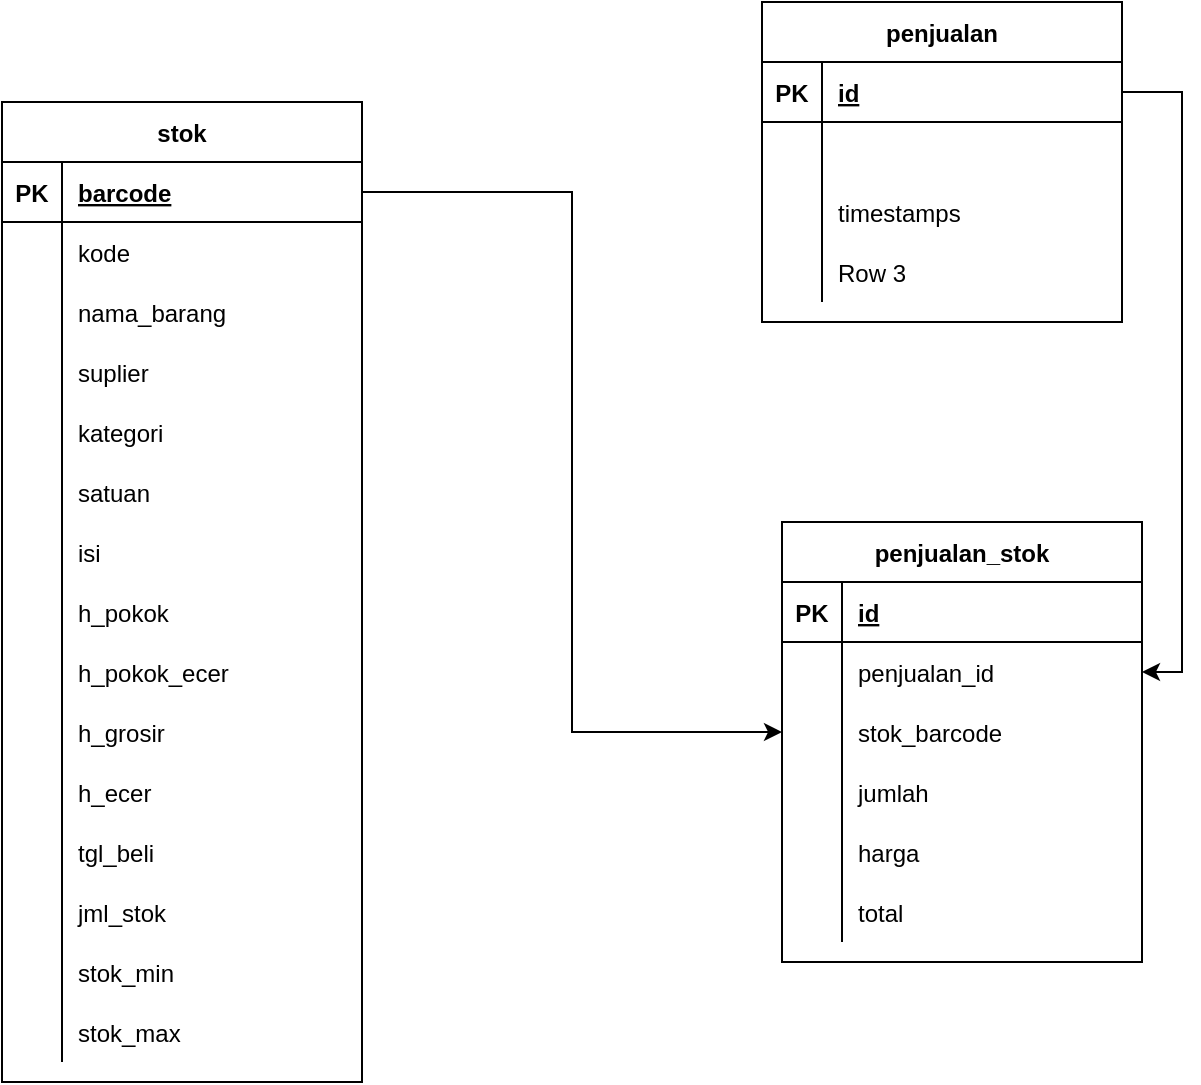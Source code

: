 <mxfile version="13.4.4" type="device"><diagram id="VTBkDLandw1BDAKtpWMi" name="Page-1"><mxGraphModel dx="1422" dy="822" grid="1" gridSize="10" guides="1" tooltips="1" connect="1" arrows="1" fold="1" page="1" pageScale="1" pageWidth="850" pageHeight="1100" math="0" shadow="0"><root><mxCell id="0"/><mxCell id="1" parent="0"/><mxCell id="_h486W26U7-cf-3PZVI8-1" value="stok" style="shape=table;startSize=30;container=1;collapsible=1;childLayout=tableLayout;fixedRows=1;rowLines=0;fontStyle=1;align=center;resizeLast=1;" vertex="1" parent="1"><mxGeometry x="190" y="110" width="180" height="490" as="geometry"/></mxCell><mxCell id="_h486W26U7-cf-3PZVI8-2" value="" style="shape=partialRectangle;collapsible=0;dropTarget=0;pointerEvents=0;fillColor=none;top=0;left=0;bottom=1;right=0;points=[[0,0.5],[1,0.5]];portConstraint=eastwest;" vertex="1" parent="_h486W26U7-cf-3PZVI8-1"><mxGeometry y="30" width="180" height="30" as="geometry"/></mxCell><mxCell id="_h486W26U7-cf-3PZVI8-3" value="PK" style="shape=partialRectangle;connectable=0;fillColor=none;top=0;left=0;bottom=0;right=0;fontStyle=1;overflow=hidden;" vertex="1" parent="_h486W26U7-cf-3PZVI8-2"><mxGeometry width="30" height="30" as="geometry"/></mxCell><mxCell id="_h486W26U7-cf-3PZVI8-4" value="barcode" style="shape=partialRectangle;connectable=0;fillColor=none;top=0;left=0;bottom=0;right=0;align=left;spacingLeft=6;fontStyle=5;overflow=hidden;" vertex="1" parent="_h486W26U7-cf-3PZVI8-2"><mxGeometry x="30" width="150" height="30" as="geometry"/></mxCell><mxCell id="_h486W26U7-cf-3PZVI8-5" value="" style="shape=partialRectangle;collapsible=0;dropTarget=0;pointerEvents=0;fillColor=none;top=0;left=0;bottom=0;right=0;points=[[0,0.5],[1,0.5]];portConstraint=eastwest;" vertex="1" parent="_h486W26U7-cf-3PZVI8-1"><mxGeometry y="60" width="180" height="30" as="geometry"/></mxCell><mxCell id="_h486W26U7-cf-3PZVI8-6" value="" style="shape=partialRectangle;connectable=0;fillColor=none;top=0;left=0;bottom=0;right=0;editable=1;overflow=hidden;" vertex="1" parent="_h486W26U7-cf-3PZVI8-5"><mxGeometry width="30" height="30" as="geometry"/></mxCell><mxCell id="_h486W26U7-cf-3PZVI8-7" value="kode" style="shape=partialRectangle;connectable=0;fillColor=none;top=0;left=0;bottom=0;right=0;align=left;spacingLeft=6;overflow=hidden;" vertex="1" parent="_h486W26U7-cf-3PZVI8-5"><mxGeometry x="30" width="150" height="30" as="geometry"/></mxCell><mxCell id="_h486W26U7-cf-3PZVI8-8" value="" style="shape=partialRectangle;collapsible=0;dropTarget=0;pointerEvents=0;fillColor=none;top=0;left=0;bottom=0;right=0;points=[[0,0.5],[1,0.5]];portConstraint=eastwest;" vertex="1" parent="_h486W26U7-cf-3PZVI8-1"><mxGeometry y="90" width="180" height="30" as="geometry"/></mxCell><mxCell id="_h486W26U7-cf-3PZVI8-9" value="" style="shape=partialRectangle;connectable=0;fillColor=none;top=0;left=0;bottom=0;right=0;editable=1;overflow=hidden;" vertex="1" parent="_h486W26U7-cf-3PZVI8-8"><mxGeometry width="30" height="30" as="geometry"/></mxCell><mxCell id="_h486W26U7-cf-3PZVI8-10" value="nama_barang" style="shape=partialRectangle;connectable=0;fillColor=none;top=0;left=0;bottom=0;right=0;align=left;spacingLeft=6;overflow=hidden;" vertex="1" parent="_h486W26U7-cf-3PZVI8-8"><mxGeometry x="30" width="150" height="30" as="geometry"/></mxCell><mxCell id="_h486W26U7-cf-3PZVI8-11" value="" style="shape=partialRectangle;collapsible=0;dropTarget=0;pointerEvents=0;fillColor=none;top=0;left=0;bottom=0;right=0;points=[[0,0.5],[1,0.5]];portConstraint=eastwest;" vertex="1" parent="_h486W26U7-cf-3PZVI8-1"><mxGeometry y="120" width="180" height="30" as="geometry"/></mxCell><mxCell id="_h486W26U7-cf-3PZVI8-12" value="" style="shape=partialRectangle;connectable=0;fillColor=none;top=0;left=0;bottom=0;right=0;editable=1;overflow=hidden;" vertex="1" parent="_h486W26U7-cf-3PZVI8-11"><mxGeometry width="30" height="30" as="geometry"/></mxCell><mxCell id="_h486W26U7-cf-3PZVI8-13" value="suplier" style="shape=partialRectangle;connectable=0;fillColor=none;top=0;left=0;bottom=0;right=0;align=left;spacingLeft=6;overflow=hidden;" vertex="1" parent="_h486W26U7-cf-3PZVI8-11"><mxGeometry x="30" width="150" height="30" as="geometry"/></mxCell><mxCell id="_h486W26U7-cf-3PZVI8-14" value="" style="shape=partialRectangle;collapsible=0;dropTarget=0;pointerEvents=0;fillColor=none;top=0;left=0;bottom=0;right=0;points=[[0,0.5],[1,0.5]];portConstraint=eastwest;" vertex="1" parent="_h486W26U7-cf-3PZVI8-1"><mxGeometry y="150" width="180" height="30" as="geometry"/></mxCell><mxCell id="_h486W26U7-cf-3PZVI8-15" value="" style="shape=partialRectangle;connectable=0;fillColor=none;top=0;left=0;bottom=0;right=0;editable=1;overflow=hidden;" vertex="1" parent="_h486W26U7-cf-3PZVI8-14"><mxGeometry width="30" height="30" as="geometry"/></mxCell><mxCell id="_h486W26U7-cf-3PZVI8-16" value="kategori" style="shape=partialRectangle;connectable=0;fillColor=none;top=0;left=0;bottom=0;right=0;align=left;spacingLeft=6;overflow=hidden;" vertex="1" parent="_h486W26U7-cf-3PZVI8-14"><mxGeometry x="30" width="150" height="30" as="geometry"/></mxCell><mxCell id="_h486W26U7-cf-3PZVI8-17" value="" style="shape=partialRectangle;collapsible=0;dropTarget=0;pointerEvents=0;fillColor=none;top=0;left=0;bottom=0;right=0;points=[[0,0.5],[1,0.5]];portConstraint=eastwest;" vertex="1" parent="_h486W26U7-cf-3PZVI8-1"><mxGeometry y="180" width="180" height="30" as="geometry"/></mxCell><mxCell id="_h486W26U7-cf-3PZVI8-18" value="" style="shape=partialRectangle;connectable=0;fillColor=none;top=0;left=0;bottom=0;right=0;editable=1;overflow=hidden;" vertex="1" parent="_h486W26U7-cf-3PZVI8-17"><mxGeometry width="30" height="30" as="geometry"/></mxCell><mxCell id="_h486W26U7-cf-3PZVI8-19" value="satuan" style="shape=partialRectangle;connectable=0;fillColor=none;top=0;left=0;bottom=0;right=0;align=left;spacingLeft=6;overflow=hidden;" vertex="1" parent="_h486W26U7-cf-3PZVI8-17"><mxGeometry x="30" width="150" height="30" as="geometry"/></mxCell><mxCell id="_h486W26U7-cf-3PZVI8-20" value="" style="shape=partialRectangle;collapsible=0;dropTarget=0;pointerEvents=0;fillColor=none;top=0;left=0;bottom=0;right=0;points=[[0,0.5],[1,0.5]];portConstraint=eastwest;" vertex="1" parent="_h486W26U7-cf-3PZVI8-1"><mxGeometry y="210" width="180" height="30" as="geometry"/></mxCell><mxCell id="_h486W26U7-cf-3PZVI8-21" value="" style="shape=partialRectangle;connectable=0;fillColor=none;top=0;left=0;bottom=0;right=0;editable=1;overflow=hidden;" vertex="1" parent="_h486W26U7-cf-3PZVI8-20"><mxGeometry width="30" height="30" as="geometry"/></mxCell><mxCell id="_h486W26U7-cf-3PZVI8-22" value="isi" style="shape=partialRectangle;connectable=0;fillColor=none;top=0;left=0;bottom=0;right=0;align=left;spacingLeft=6;overflow=hidden;" vertex="1" parent="_h486W26U7-cf-3PZVI8-20"><mxGeometry x="30" width="150" height="30" as="geometry"/></mxCell><mxCell id="_h486W26U7-cf-3PZVI8-23" value="" style="shape=partialRectangle;collapsible=0;dropTarget=0;pointerEvents=0;fillColor=none;top=0;left=0;bottom=0;right=0;points=[[0,0.5],[1,0.5]];portConstraint=eastwest;" vertex="1" parent="_h486W26U7-cf-3PZVI8-1"><mxGeometry y="240" width="180" height="30" as="geometry"/></mxCell><mxCell id="_h486W26U7-cf-3PZVI8-24" value="" style="shape=partialRectangle;connectable=0;fillColor=none;top=0;left=0;bottom=0;right=0;editable=1;overflow=hidden;" vertex="1" parent="_h486W26U7-cf-3PZVI8-23"><mxGeometry width="30" height="30" as="geometry"/></mxCell><mxCell id="_h486W26U7-cf-3PZVI8-25" value="h_pokok" style="shape=partialRectangle;connectable=0;fillColor=none;top=0;left=0;bottom=0;right=0;align=left;spacingLeft=6;overflow=hidden;" vertex="1" parent="_h486W26U7-cf-3PZVI8-23"><mxGeometry x="30" width="150" height="30" as="geometry"/></mxCell><mxCell id="_h486W26U7-cf-3PZVI8-26" value="" style="shape=partialRectangle;collapsible=0;dropTarget=0;pointerEvents=0;fillColor=none;top=0;left=0;bottom=0;right=0;points=[[0,0.5],[1,0.5]];portConstraint=eastwest;" vertex="1" parent="_h486W26U7-cf-3PZVI8-1"><mxGeometry y="270" width="180" height="30" as="geometry"/></mxCell><mxCell id="_h486W26U7-cf-3PZVI8-27" value="" style="shape=partialRectangle;connectable=0;fillColor=none;top=0;left=0;bottom=0;right=0;editable=1;overflow=hidden;" vertex="1" parent="_h486W26U7-cf-3PZVI8-26"><mxGeometry width="30" height="30" as="geometry"/></mxCell><mxCell id="_h486W26U7-cf-3PZVI8-28" value="h_pokok_ecer" style="shape=partialRectangle;connectable=0;fillColor=none;top=0;left=0;bottom=0;right=0;align=left;spacingLeft=6;overflow=hidden;" vertex="1" parent="_h486W26U7-cf-3PZVI8-26"><mxGeometry x="30" width="150" height="30" as="geometry"/></mxCell><mxCell id="_h486W26U7-cf-3PZVI8-29" value="" style="shape=partialRectangle;collapsible=0;dropTarget=0;pointerEvents=0;fillColor=none;top=0;left=0;bottom=0;right=0;points=[[0,0.5],[1,0.5]];portConstraint=eastwest;" vertex="1" parent="_h486W26U7-cf-3PZVI8-1"><mxGeometry y="300" width="180" height="30" as="geometry"/></mxCell><mxCell id="_h486W26U7-cf-3PZVI8-30" value="" style="shape=partialRectangle;connectable=0;fillColor=none;top=0;left=0;bottom=0;right=0;editable=1;overflow=hidden;" vertex="1" parent="_h486W26U7-cf-3PZVI8-29"><mxGeometry width="30" height="30" as="geometry"/></mxCell><mxCell id="_h486W26U7-cf-3PZVI8-31" value="h_grosir" style="shape=partialRectangle;connectable=0;fillColor=none;top=0;left=0;bottom=0;right=0;align=left;spacingLeft=6;overflow=hidden;" vertex="1" parent="_h486W26U7-cf-3PZVI8-29"><mxGeometry x="30" width="150" height="30" as="geometry"/></mxCell><mxCell id="_h486W26U7-cf-3PZVI8-32" value="" style="shape=partialRectangle;collapsible=0;dropTarget=0;pointerEvents=0;fillColor=none;top=0;left=0;bottom=0;right=0;points=[[0,0.5],[1,0.5]];portConstraint=eastwest;" vertex="1" parent="_h486W26U7-cf-3PZVI8-1"><mxGeometry y="330" width="180" height="30" as="geometry"/></mxCell><mxCell id="_h486W26U7-cf-3PZVI8-33" value="" style="shape=partialRectangle;connectable=0;fillColor=none;top=0;left=0;bottom=0;right=0;editable=1;overflow=hidden;" vertex="1" parent="_h486W26U7-cf-3PZVI8-32"><mxGeometry width="30" height="30" as="geometry"/></mxCell><mxCell id="_h486W26U7-cf-3PZVI8-34" value="h_ecer" style="shape=partialRectangle;connectable=0;fillColor=none;top=0;left=0;bottom=0;right=0;align=left;spacingLeft=6;overflow=hidden;" vertex="1" parent="_h486W26U7-cf-3PZVI8-32"><mxGeometry x="30" width="150" height="30" as="geometry"/></mxCell><mxCell id="_h486W26U7-cf-3PZVI8-35" value="" style="shape=partialRectangle;collapsible=0;dropTarget=0;pointerEvents=0;fillColor=none;top=0;left=0;bottom=0;right=0;points=[[0,0.5],[1,0.5]];portConstraint=eastwest;" vertex="1" parent="_h486W26U7-cf-3PZVI8-1"><mxGeometry y="360" width="180" height="30" as="geometry"/></mxCell><mxCell id="_h486W26U7-cf-3PZVI8-36" value="" style="shape=partialRectangle;connectable=0;fillColor=none;top=0;left=0;bottom=0;right=0;editable=1;overflow=hidden;" vertex="1" parent="_h486W26U7-cf-3PZVI8-35"><mxGeometry width="30" height="30" as="geometry"/></mxCell><mxCell id="_h486W26U7-cf-3PZVI8-37" value="tgl_beli" style="shape=partialRectangle;connectable=0;fillColor=none;top=0;left=0;bottom=0;right=0;align=left;spacingLeft=6;overflow=hidden;" vertex="1" parent="_h486W26U7-cf-3PZVI8-35"><mxGeometry x="30" width="150" height="30" as="geometry"/></mxCell><mxCell id="_h486W26U7-cf-3PZVI8-38" value="" style="shape=partialRectangle;collapsible=0;dropTarget=0;pointerEvents=0;fillColor=none;top=0;left=0;bottom=0;right=0;points=[[0,0.5],[1,0.5]];portConstraint=eastwest;" vertex="1" parent="_h486W26U7-cf-3PZVI8-1"><mxGeometry y="390" width="180" height="30" as="geometry"/></mxCell><mxCell id="_h486W26U7-cf-3PZVI8-39" value="" style="shape=partialRectangle;connectable=0;fillColor=none;top=0;left=0;bottom=0;right=0;editable=1;overflow=hidden;" vertex="1" parent="_h486W26U7-cf-3PZVI8-38"><mxGeometry width="30" height="30" as="geometry"/></mxCell><mxCell id="_h486W26U7-cf-3PZVI8-40" value="jml_stok" style="shape=partialRectangle;connectable=0;fillColor=none;top=0;left=0;bottom=0;right=0;align=left;spacingLeft=6;overflow=hidden;" vertex="1" parent="_h486W26U7-cf-3PZVI8-38"><mxGeometry x="30" width="150" height="30" as="geometry"/></mxCell><mxCell id="_h486W26U7-cf-3PZVI8-41" value="" style="shape=partialRectangle;collapsible=0;dropTarget=0;pointerEvents=0;fillColor=none;top=0;left=0;bottom=0;right=0;points=[[0,0.5],[1,0.5]];portConstraint=eastwest;" vertex="1" parent="_h486W26U7-cf-3PZVI8-1"><mxGeometry y="420" width="180" height="30" as="geometry"/></mxCell><mxCell id="_h486W26U7-cf-3PZVI8-42" value="" style="shape=partialRectangle;connectable=0;fillColor=none;top=0;left=0;bottom=0;right=0;editable=1;overflow=hidden;" vertex="1" parent="_h486W26U7-cf-3PZVI8-41"><mxGeometry width="30" height="30" as="geometry"/></mxCell><mxCell id="_h486W26U7-cf-3PZVI8-43" value="stok_min" style="shape=partialRectangle;connectable=0;fillColor=none;top=0;left=0;bottom=0;right=0;align=left;spacingLeft=6;overflow=hidden;" vertex="1" parent="_h486W26U7-cf-3PZVI8-41"><mxGeometry x="30" width="150" height="30" as="geometry"/></mxCell><mxCell id="_h486W26U7-cf-3PZVI8-44" value="" style="shape=partialRectangle;collapsible=0;dropTarget=0;pointerEvents=0;fillColor=none;top=0;left=0;bottom=0;right=0;points=[[0,0.5],[1,0.5]];portConstraint=eastwest;" vertex="1" parent="_h486W26U7-cf-3PZVI8-1"><mxGeometry y="450" width="180" height="30" as="geometry"/></mxCell><mxCell id="_h486W26U7-cf-3PZVI8-45" value="" style="shape=partialRectangle;connectable=0;fillColor=none;top=0;left=0;bottom=0;right=0;editable=1;overflow=hidden;" vertex="1" parent="_h486W26U7-cf-3PZVI8-44"><mxGeometry width="30" height="30" as="geometry"/></mxCell><mxCell id="_h486W26U7-cf-3PZVI8-46" value="stok_max" style="shape=partialRectangle;connectable=0;fillColor=none;top=0;left=0;bottom=0;right=0;align=left;spacingLeft=6;overflow=hidden;" vertex="1" parent="_h486W26U7-cf-3PZVI8-44"><mxGeometry x="30" width="150" height="30" as="geometry"/></mxCell><mxCell id="_h486W26U7-cf-3PZVI8-47" value="penjualan" style="shape=table;startSize=30;container=1;collapsible=1;childLayout=tableLayout;fixedRows=1;rowLines=0;fontStyle=1;align=center;resizeLast=1;" vertex="1" parent="1"><mxGeometry x="570" y="60" width="180" height="160" as="geometry"/></mxCell><mxCell id="_h486W26U7-cf-3PZVI8-48" value="" style="shape=partialRectangle;collapsible=0;dropTarget=0;pointerEvents=0;fillColor=none;top=0;left=0;bottom=1;right=0;points=[[0,0.5],[1,0.5]];portConstraint=eastwest;" vertex="1" parent="_h486W26U7-cf-3PZVI8-47"><mxGeometry y="30" width="180" height="30" as="geometry"/></mxCell><mxCell id="_h486W26U7-cf-3PZVI8-49" value="PK" style="shape=partialRectangle;connectable=0;fillColor=none;top=0;left=0;bottom=0;right=0;fontStyle=1;overflow=hidden;" vertex="1" parent="_h486W26U7-cf-3PZVI8-48"><mxGeometry width="30" height="30" as="geometry"/></mxCell><mxCell id="_h486W26U7-cf-3PZVI8-50" value="id" style="shape=partialRectangle;connectable=0;fillColor=none;top=0;left=0;bottom=0;right=0;align=left;spacingLeft=6;fontStyle=5;overflow=hidden;" vertex="1" parent="_h486W26U7-cf-3PZVI8-48"><mxGeometry x="30" width="150" height="30" as="geometry"/></mxCell><mxCell id="_h486W26U7-cf-3PZVI8-51" value="" style="shape=partialRectangle;collapsible=0;dropTarget=0;pointerEvents=0;fillColor=none;top=0;left=0;bottom=0;right=0;points=[[0,0.5],[1,0.5]];portConstraint=eastwest;" vertex="1" parent="_h486W26U7-cf-3PZVI8-47"><mxGeometry y="60" width="180" height="30" as="geometry"/></mxCell><mxCell id="_h486W26U7-cf-3PZVI8-52" value="" style="shape=partialRectangle;connectable=0;fillColor=none;top=0;left=0;bottom=0;right=0;editable=1;overflow=hidden;" vertex="1" parent="_h486W26U7-cf-3PZVI8-51"><mxGeometry width="30" height="30" as="geometry"/></mxCell><mxCell id="_h486W26U7-cf-3PZVI8-53" value="" style="shape=partialRectangle;connectable=0;fillColor=none;top=0;left=0;bottom=0;right=0;align=left;spacingLeft=6;overflow=hidden;" vertex="1" parent="_h486W26U7-cf-3PZVI8-51"><mxGeometry x="30" width="150" height="30" as="geometry"/></mxCell><mxCell id="_h486W26U7-cf-3PZVI8-54" value="" style="shape=partialRectangle;collapsible=0;dropTarget=0;pointerEvents=0;fillColor=none;top=0;left=0;bottom=0;right=0;points=[[0,0.5],[1,0.5]];portConstraint=eastwest;" vertex="1" parent="_h486W26U7-cf-3PZVI8-47"><mxGeometry y="90" width="180" height="30" as="geometry"/></mxCell><mxCell id="_h486W26U7-cf-3PZVI8-55" value="" style="shape=partialRectangle;connectable=0;fillColor=none;top=0;left=0;bottom=0;right=0;editable=1;overflow=hidden;" vertex="1" parent="_h486W26U7-cf-3PZVI8-54"><mxGeometry width="30" height="30" as="geometry"/></mxCell><mxCell id="_h486W26U7-cf-3PZVI8-56" value="timestamps" style="shape=partialRectangle;connectable=0;fillColor=none;top=0;left=0;bottom=0;right=0;align=left;spacingLeft=6;overflow=hidden;" vertex="1" parent="_h486W26U7-cf-3PZVI8-54"><mxGeometry x="30" width="150" height="30" as="geometry"/></mxCell><mxCell id="_h486W26U7-cf-3PZVI8-57" value="" style="shape=partialRectangle;collapsible=0;dropTarget=0;pointerEvents=0;fillColor=none;top=0;left=0;bottom=0;right=0;points=[[0,0.5],[1,0.5]];portConstraint=eastwest;" vertex="1" parent="_h486W26U7-cf-3PZVI8-47"><mxGeometry y="120" width="180" height="30" as="geometry"/></mxCell><mxCell id="_h486W26U7-cf-3PZVI8-58" value="" style="shape=partialRectangle;connectable=0;fillColor=none;top=0;left=0;bottom=0;right=0;editable=1;overflow=hidden;" vertex="1" parent="_h486W26U7-cf-3PZVI8-57"><mxGeometry width="30" height="30" as="geometry"/></mxCell><mxCell id="_h486W26U7-cf-3PZVI8-59" value="Row 3" style="shape=partialRectangle;connectable=0;fillColor=none;top=0;left=0;bottom=0;right=0;align=left;spacingLeft=6;overflow=hidden;" vertex="1" parent="_h486W26U7-cf-3PZVI8-57"><mxGeometry x="30" width="150" height="30" as="geometry"/></mxCell><mxCell id="_h486W26U7-cf-3PZVI8-60" value="penjualan_stok" style="shape=table;startSize=30;container=1;collapsible=1;childLayout=tableLayout;fixedRows=1;rowLines=0;fontStyle=1;align=center;resizeLast=1;" vertex="1" parent="1"><mxGeometry x="580" y="320" width="180" height="220" as="geometry"/></mxCell><mxCell id="_h486W26U7-cf-3PZVI8-61" value="" style="shape=partialRectangle;collapsible=0;dropTarget=0;pointerEvents=0;fillColor=none;top=0;left=0;bottom=1;right=0;points=[[0,0.5],[1,0.5]];portConstraint=eastwest;" vertex="1" parent="_h486W26U7-cf-3PZVI8-60"><mxGeometry y="30" width="180" height="30" as="geometry"/></mxCell><mxCell id="_h486W26U7-cf-3PZVI8-62" value="PK" style="shape=partialRectangle;connectable=0;fillColor=none;top=0;left=0;bottom=0;right=0;fontStyle=1;overflow=hidden;" vertex="1" parent="_h486W26U7-cf-3PZVI8-61"><mxGeometry width="30" height="30" as="geometry"/></mxCell><mxCell id="_h486W26U7-cf-3PZVI8-63" value="id" style="shape=partialRectangle;connectable=0;fillColor=none;top=0;left=0;bottom=0;right=0;align=left;spacingLeft=6;fontStyle=5;overflow=hidden;" vertex="1" parent="_h486W26U7-cf-3PZVI8-61"><mxGeometry x="30" width="150" height="30" as="geometry"/></mxCell><mxCell id="_h486W26U7-cf-3PZVI8-64" value="" style="shape=partialRectangle;collapsible=0;dropTarget=0;pointerEvents=0;fillColor=none;top=0;left=0;bottom=0;right=0;points=[[0,0.5],[1,0.5]];portConstraint=eastwest;" vertex="1" parent="_h486W26U7-cf-3PZVI8-60"><mxGeometry y="60" width="180" height="30" as="geometry"/></mxCell><mxCell id="_h486W26U7-cf-3PZVI8-65" value="" style="shape=partialRectangle;connectable=0;fillColor=none;top=0;left=0;bottom=0;right=0;editable=1;overflow=hidden;" vertex="1" parent="_h486W26U7-cf-3PZVI8-64"><mxGeometry width="30" height="30" as="geometry"/></mxCell><mxCell id="_h486W26U7-cf-3PZVI8-66" value="penjualan_id" style="shape=partialRectangle;connectable=0;fillColor=none;top=0;left=0;bottom=0;right=0;align=left;spacingLeft=6;overflow=hidden;" vertex="1" parent="_h486W26U7-cf-3PZVI8-64"><mxGeometry x="30" width="150" height="30" as="geometry"/></mxCell><mxCell id="_h486W26U7-cf-3PZVI8-67" value="" style="shape=partialRectangle;collapsible=0;dropTarget=0;pointerEvents=0;fillColor=none;top=0;left=0;bottom=0;right=0;points=[[0,0.5],[1,0.5]];portConstraint=eastwest;" vertex="1" parent="_h486W26U7-cf-3PZVI8-60"><mxGeometry y="90" width="180" height="30" as="geometry"/></mxCell><mxCell id="_h486W26U7-cf-3PZVI8-68" value="" style="shape=partialRectangle;connectable=0;fillColor=none;top=0;left=0;bottom=0;right=0;editable=1;overflow=hidden;" vertex="1" parent="_h486W26U7-cf-3PZVI8-67"><mxGeometry width="30" height="30" as="geometry"/></mxCell><mxCell id="_h486W26U7-cf-3PZVI8-69" value="stok_barcode" style="shape=partialRectangle;connectable=0;fillColor=none;top=0;left=0;bottom=0;right=0;align=left;spacingLeft=6;overflow=hidden;" vertex="1" parent="_h486W26U7-cf-3PZVI8-67"><mxGeometry x="30" width="150" height="30" as="geometry"/></mxCell><mxCell id="_h486W26U7-cf-3PZVI8-70" value="" style="shape=partialRectangle;collapsible=0;dropTarget=0;pointerEvents=0;fillColor=none;top=0;left=0;bottom=0;right=0;points=[[0,0.5],[1,0.5]];portConstraint=eastwest;" vertex="1" parent="_h486W26U7-cf-3PZVI8-60"><mxGeometry y="120" width="180" height="30" as="geometry"/></mxCell><mxCell id="_h486W26U7-cf-3PZVI8-71" value="" style="shape=partialRectangle;connectable=0;fillColor=none;top=0;left=0;bottom=0;right=0;editable=1;overflow=hidden;" vertex="1" parent="_h486W26U7-cf-3PZVI8-70"><mxGeometry width="30" height="30" as="geometry"/></mxCell><mxCell id="_h486W26U7-cf-3PZVI8-72" value="jumlah" style="shape=partialRectangle;connectable=0;fillColor=none;top=0;left=0;bottom=0;right=0;align=left;spacingLeft=6;overflow=hidden;" vertex="1" parent="_h486W26U7-cf-3PZVI8-70"><mxGeometry x="30" width="150" height="30" as="geometry"/></mxCell><mxCell id="_h486W26U7-cf-3PZVI8-90" value="" style="shape=partialRectangle;collapsible=0;dropTarget=0;pointerEvents=0;fillColor=none;top=0;left=0;bottom=0;right=0;points=[[0,0.5],[1,0.5]];portConstraint=eastwest;" vertex="1" parent="_h486W26U7-cf-3PZVI8-60"><mxGeometry y="150" width="180" height="30" as="geometry"/></mxCell><mxCell id="_h486W26U7-cf-3PZVI8-91" value="" style="shape=partialRectangle;connectable=0;fillColor=none;top=0;left=0;bottom=0;right=0;editable=1;overflow=hidden;" vertex="1" parent="_h486W26U7-cf-3PZVI8-90"><mxGeometry width="30" height="30" as="geometry"/></mxCell><mxCell id="_h486W26U7-cf-3PZVI8-92" value="harga" style="shape=partialRectangle;connectable=0;fillColor=none;top=0;left=0;bottom=0;right=0;align=left;spacingLeft=6;overflow=hidden;" vertex="1" parent="_h486W26U7-cf-3PZVI8-90"><mxGeometry x="30" width="150" height="30" as="geometry"/></mxCell><mxCell id="_h486W26U7-cf-3PZVI8-93" value="" style="shape=partialRectangle;collapsible=0;dropTarget=0;pointerEvents=0;fillColor=none;top=0;left=0;bottom=0;right=0;points=[[0,0.5],[1,0.5]];portConstraint=eastwest;" vertex="1" parent="_h486W26U7-cf-3PZVI8-60"><mxGeometry y="180" width="180" height="30" as="geometry"/></mxCell><mxCell id="_h486W26U7-cf-3PZVI8-94" value="" style="shape=partialRectangle;connectable=0;fillColor=none;top=0;left=0;bottom=0;right=0;editable=1;overflow=hidden;" vertex="1" parent="_h486W26U7-cf-3PZVI8-93"><mxGeometry width="30" height="30" as="geometry"/></mxCell><mxCell id="_h486W26U7-cf-3PZVI8-95" value="total" style="shape=partialRectangle;connectable=0;fillColor=none;top=0;left=0;bottom=0;right=0;align=left;spacingLeft=6;overflow=hidden;" vertex="1" parent="_h486W26U7-cf-3PZVI8-93"><mxGeometry x="30" width="150" height="30" as="geometry"/></mxCell><mxCell id="_h486W26U7-cf-3PZVI8-88" style="edgeStyle=orthogonalEdgeStyle;rounded=0;orthogonalLoop=1;jettySize=auto;html=1;exitX=1;exitY=0.5;exitDx=0;exitDy=0;entryX=1;entryY=0.5;entryDx=0;entryDy=0;" edge="1" parent="1" source="_h486W26U7-cf-3PZVI8-48" target="_h486W26U7-cf-3PZVI8-64"><mxGeometry relative="1" as="geometry"/></mxCell><mxCell id="_h486W26U7-cf-3PZVI8-89" style="edgeStyle=orthogonalEdgeStyle;rounded=0;orthogonalLoop=1;jettySize=auto;html=1;exitX=1;exitY=0.5;exitDx=0;exitDy=0;entryX=0;entryY=0.5;entryDx=0;entryDy=0;" edge="1" parent="1" source="_h486W26U7-cf-3PZVI8-2" target="_h486W26U7-cf-3PZVI8-67"><mxGeometry relative="1" as="geometry"/></mxCell></root></mxGraphModel></diagram></mxfile>